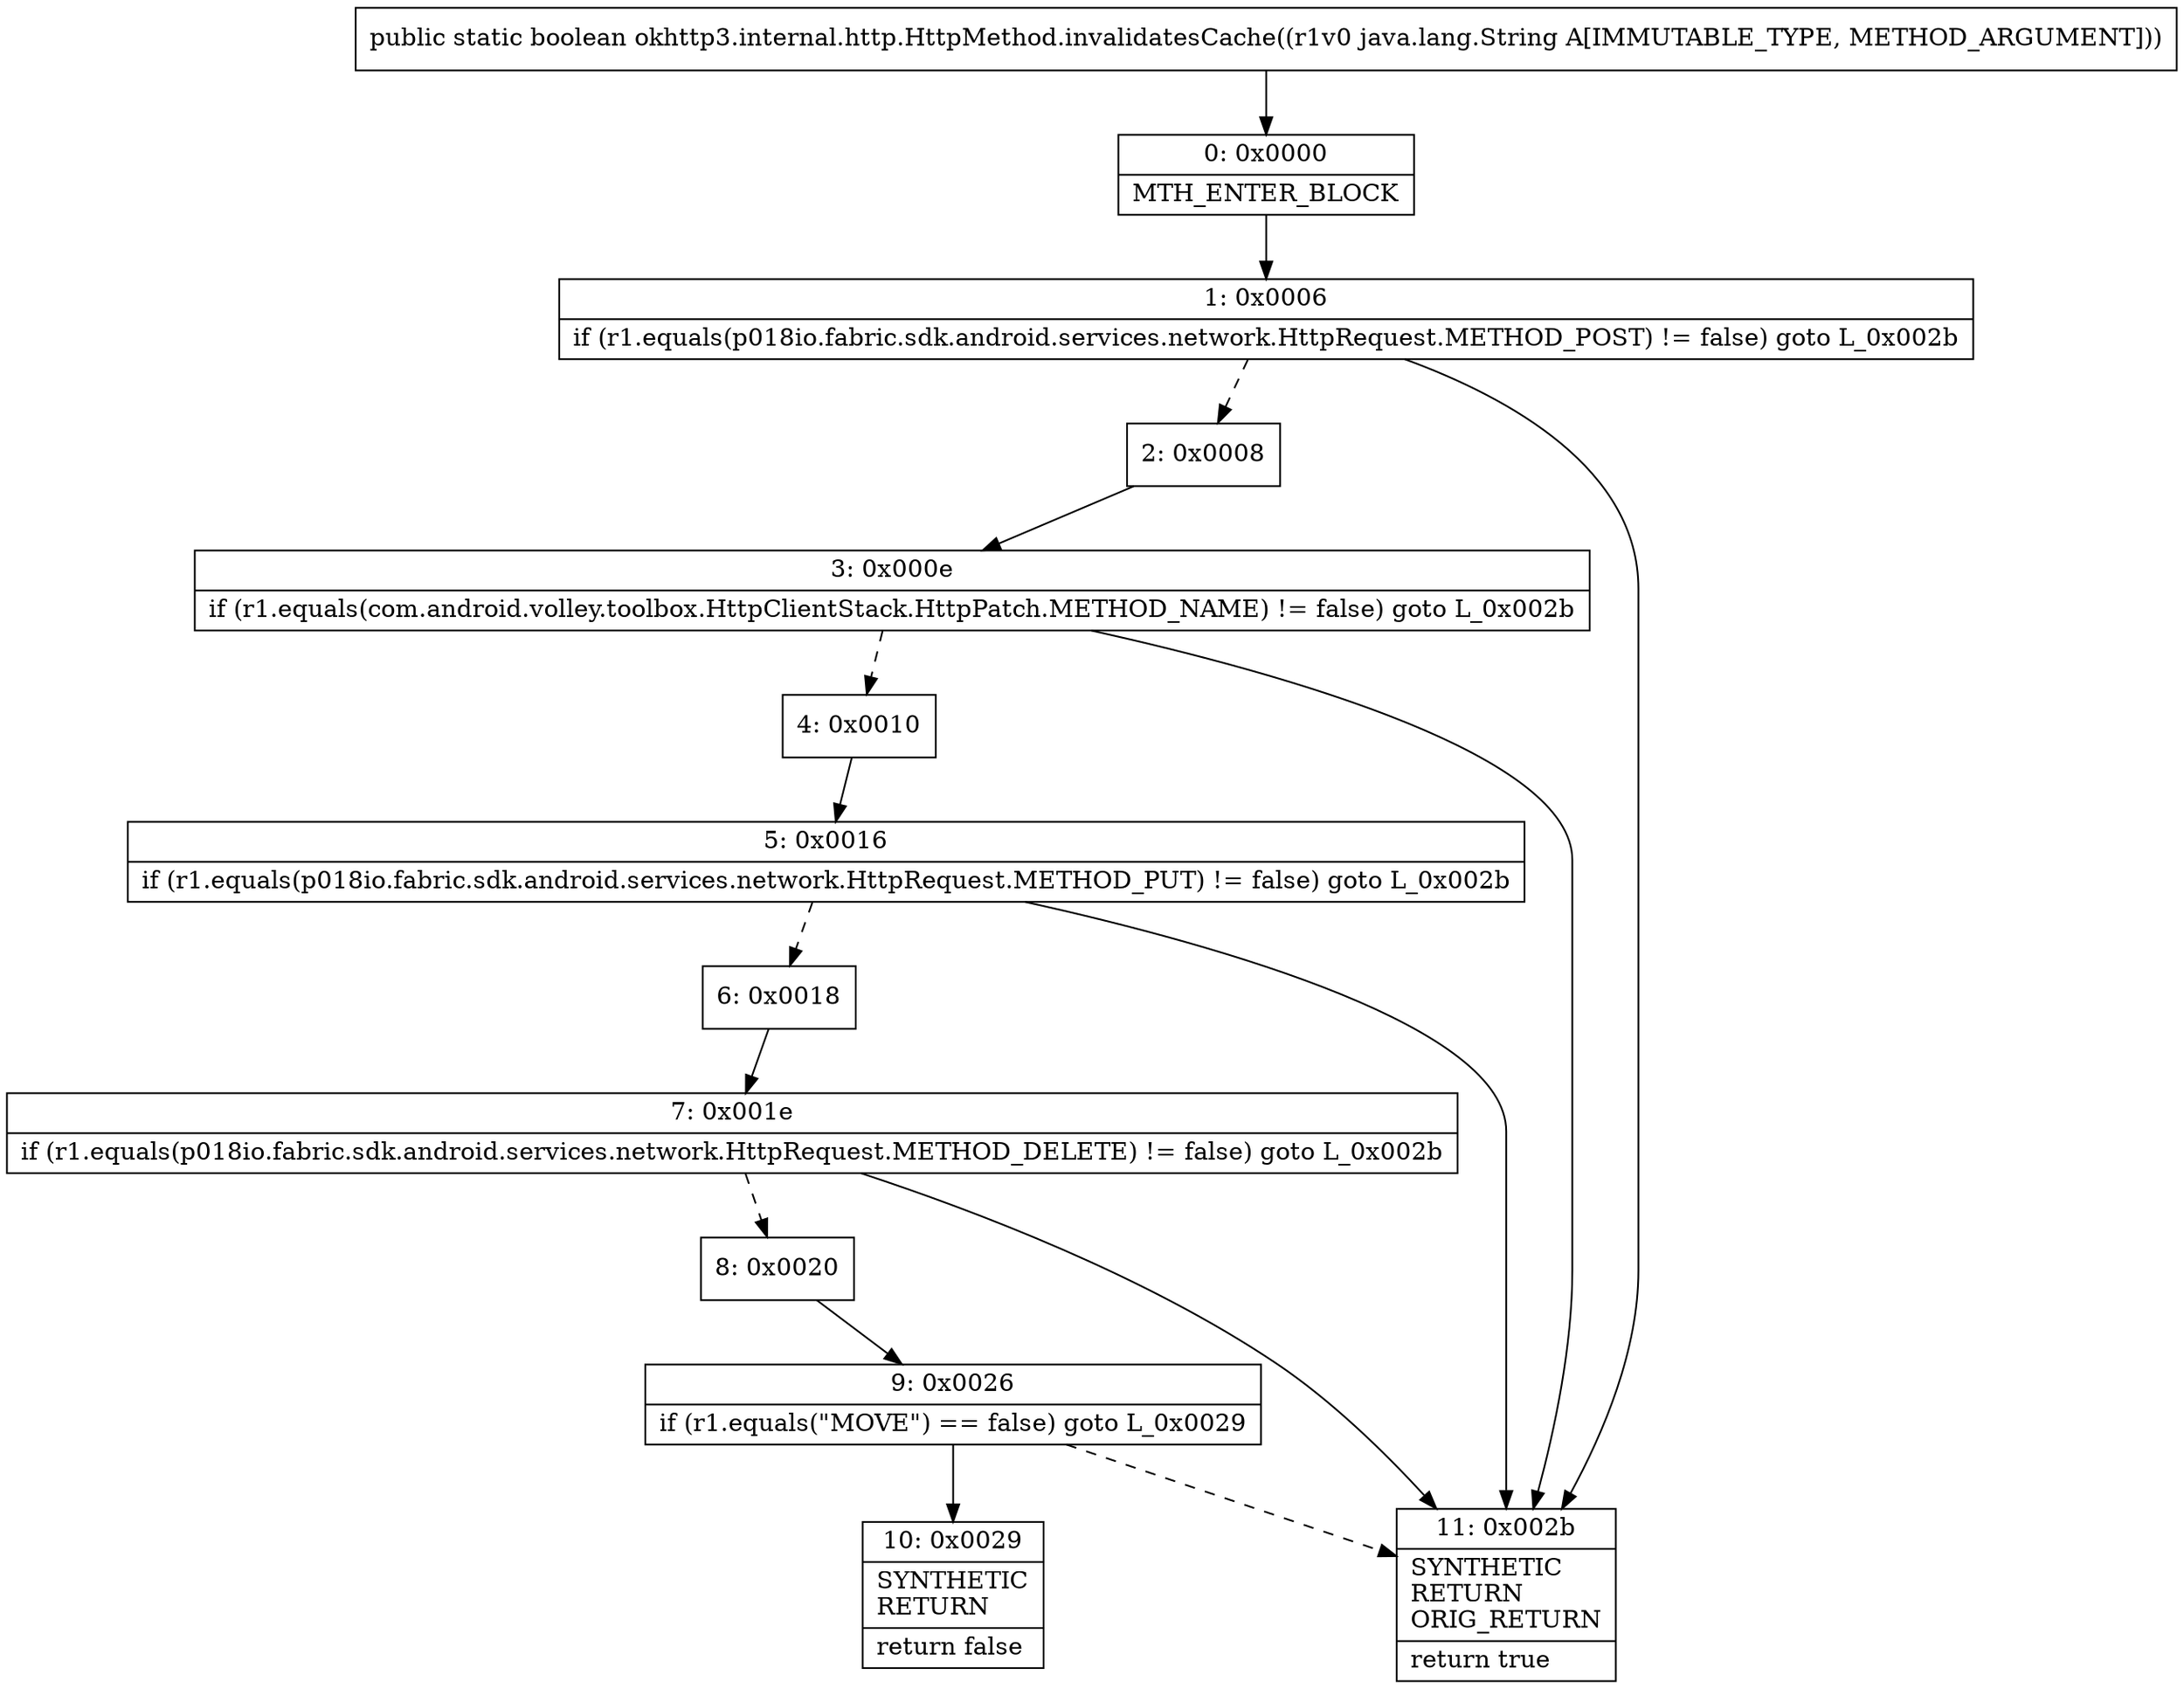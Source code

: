 digraph "CFG forokhttp3.internal.http.HttpMethod.invalidatesCache(Ljava\/lang\/String;)Z" {
Node_0 [shape=record,label="{0\:\ 0x0000|MTH_ENTER_BLOCK\l}"];
Node_1 [shape=record,label="{1\:\ 0x0006|if (r1.equals(p018io.fabric.sdk.android.services.network.HttpRequest.METHOD_POST) != false) goto L_0x002b\l}"];
Node_2 [shape=record,label="{2\:\ 0x0008}"];
Node_3 [shape=record,label="{3\:\ 0x000e|if (r1.equals(com.android.volley.toolbox.HttpClientStack.HttpPatch.METHOD_NAME) != false) goto L_0x002b\l}"];
Node_4 [shape=record,label="{4\:\ 0x0010}"];
Node_5 [shape=record,label="{5\:\ 0x0016|if (r1.equals(p018io.fabric.sdk.android.services.network.HttpRequest.METHOD_PUT) != false) goto L_0x002b\l}"];
Node_6 [shape=record,label="{6\:\ 0x0018}"];
Node_7 [shape=record,label="{7\:\ 0x001e|if (r1.equals(p018io.fabric.sdk.android.services.network.HttpRequest.METHOD_DELETE) != false) goto L_0x002b\l}"];
Node_8 [shape=record,label="{8\:\ 0x0020}"];
Node_9 [shape=record,label="{9\:\ 0x0026|if (r1.equals(\"MOVE\") == false) goto L_0x0029\l}"];
Node_10 [shape=record,label="{10\:\ 0x0029|SYNTHETIC\lRETURN\l|return false\l}"];
Node_11 [shape=record,label="{11\:\ 0x002b|SYNTHETIC\lRETURN\lORIG_RETURN\l|return true\l}"];
MethodNode[shape=record,label="{public static boolean okhttp3.internal.http.HttpMethod.invalidatesCache((r1v0 java.lang.String A[IMMUTABLE_TYPE, METHOD_ARGUMENT])) }"];
MethodNode -> Node_0;
Node_0 -> Node_1;
Node_1 -> Node_2[style=dashed];
Node_1 -> Node_11;
Node_2 -> Node_3;
Node_3 -> Node_4[style=dashed];
Node_3 -> Node_11;
Node_4 -> Node_5;
Node_5 -> Node_6[style=dashed];
Node_5 -> Node_11;
Node_6 -> Node_7;
Node_7 -> Node_8[style=dashed];
Node_7 -> Node_11;
Node_8 -> Node_9;
Node_9 -> Node_10;
Node_9 -> Node_11[style=dashed];
}

